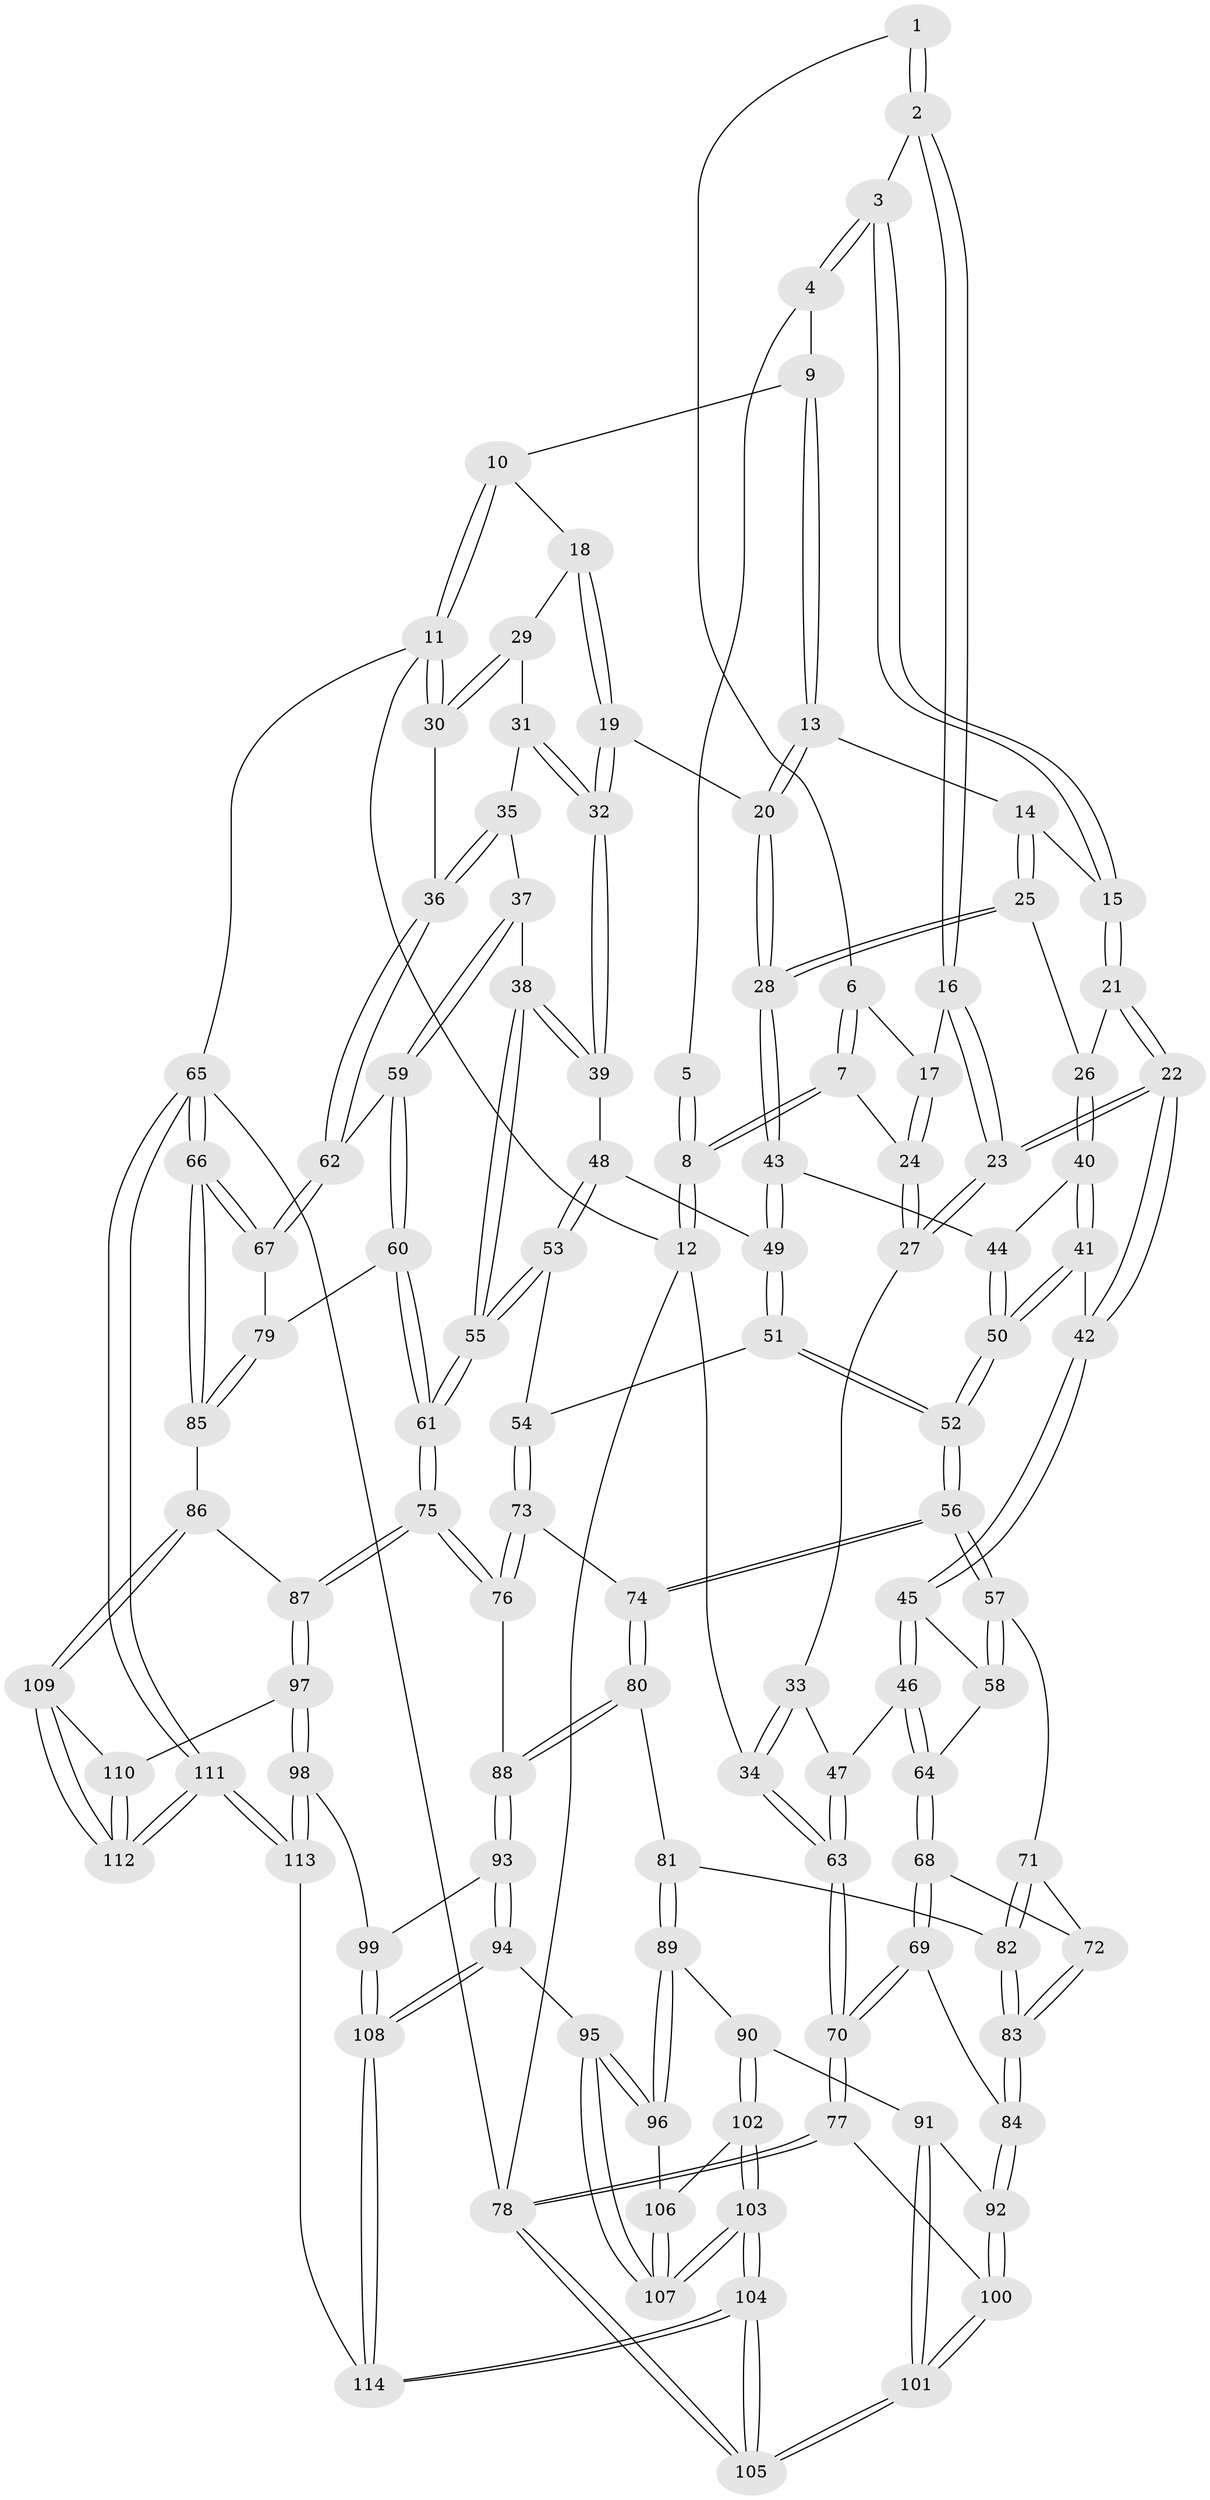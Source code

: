 // Generated by graph-tools (version 1.1) at 2025/59/03/09/25 04:59:50]
// undirected, 114 vertices, 282 edges
graph export_dot {
graph [start="1"]
  node [color=gray90,style=filled];
  1 [pos="+0.30649021315223424+0.04241739292810103"];
  2 [pos="+0.3684974296695965+0.07786782533333628"];
  3 [pos="+0.4226606271754099+0.06512768108015296"];
  4 [pos="+0.5363827441398554+0"];
  5 [pos="+0.276706470641662+0"];
  6 [pos="+0.2200578903910234+0.05315465235784253"];
  7 [pos="+0.09038850575326293+0"];
  8 [pos="+0+0"];
  9 [pos="+0.6247557620979887+0"];
  10 [pos="+0.7071087836196659+0"];
  11 [pos="+1+0"];
  12 [pos="+0+0"];
  13 [pos="+0.5701688576861226+0.14570759521690937"];
  14 [pos="+0.48595550984470987+0.1345983476049656"];
  15 [pos="+0.4320190249148868+0.09566488734855344"];
  16 [pos="+0.30366629405100887+0.133347402945647"];
  17 [pos="+0.2891779565654167+0.1286686626359643"];
  18 [pos="+0.7899863525895833+0.06203331142191385"];
  19 [pos="+0.773747382670243+0.09388871186140471"];
  20 [pos="+0.6139660243076034+0.23822812939988164"];
  21 [pos="+0.40468461845802944+0.2154809198621331"];
  22 [pos="+0.32989758224860627+0.26465337312387344"];
  23 [pos="+0.323821630120935+0.25894590809722534"];
  24 [pos="+0.16688288484500757+0.18545165492876067"];
  25 [pos="+0.5054719493511611+0.2385778791422979"];
  26 [pos="+0.48484239612732055+0.23981241352797505"];
  27 [pos="+0.16982022534688584+0.21812970014560862"];
  28 [pos="+0.6043656670120306+0.2693700669279184"];
  29 [pos="+0.8639337365652764+0.10320433851486"];
  30 [pos="+1+0.158290517238965"];
  31 [pos="+0.8902146288322084+0.2398619652625366"];
  32 [pos="+0.7901710519280924+0.3097261140949419"];
  33 [pos="+0.1672430875257374+0.22155155331827603"];
  34 [pos="+0+0.308976261081427"];
  35 [pos="+0.905234025780088+0.2500983870003239"];
  36 [pos="+1+0.2012826600599774"];
  37 [pos="+0.9299099208232771+0.37730543013086076"];
  38 [pos="+0.8917018555428828+0.3753327021822601"];
  39 [pos="+0.7848065133905775+0.3250069328215967"];
  40 [pos="+0.4396246885910145+0.3286335963069317"];
  41 [pos="+0.41694059132904404+0.3375337283319918"];
  42 [pos="+0.33544532498852214+0.32257211253662377"];
  43 [pos="+0.6058273590099784+0.2755211450002691"];
  44 [pos="+0.5042034710206553+0.3330368564683304"];
  45 [pos="+0.3312994682980135+0.3307900861219137"];
  46 [pos="+0.19228682606288686+0.4320326630445859"];
  47 [pos="+0.15125365127508789+0.4106522787078946"];
  48 [pos="+0.7717287098970901+0.3314785259651245"];
  49 [pos="+0.614043470317764+0.2884396004905553"];
  50 [pos="+0.4823132807687129+0.4350889619473721"];
  51 [pos="+0.5977319688064449+0.4492105900498263"];
  52 [pos="+0.5014163799701995+0.5075410397569814"];
  53 [pos="+0.7364769621347064+0.4855531303399698"];
  54 [pos="+0.7108991268348942+0.49097216115098613"];
  55 [pos="+0.792347006442817+0.5143180030088648"];
  56 [pos="+0.4746022549744632+0.5441267416845641"];
  57 [pos="+0.4580007358653551+0.5393565763823929"];
  58 [pos="+0.3998166107111413+0.4794659822474824"];
  59 [pos="+0.934295480761572+0.3790593626601478"];
  60 [pos="+0.8792176805420175+0.5780719130665889"];
  61 [pos="+0.8576041234491077+0.58243534802215"];
  62 [pos="+1+0.3734284626550294"];
  63 [pos="+0+0.4171510717522503"];
  64 [pos="+0.20089330629844002+0.45327560605073797"];
  65 [pos="+1+1"];
  66 [pos="+1+0.8048488595784289"];
  67 [pos="+1+0.5323353037592513"];
  68 [pos="+0.21914365749306347+0.5617691354028742"];
  69 [pos="+0.08934263834154414+0.6370786599701306"];
  70 [pos="+0+0.6468790226836497"];
  71 [pos="+0.2568383556939868+0.5842755419617843"];
  72 [pos="+0.24852597239660765+0.583394341080602"];
  73 [pos="+0.6681620883075086+0.6060687776195873"];
  74 [pos="+0.49250244716059705+0.6037062953507457"];
  75 [pos="+0.7816353445592823+0.7246367650865739"];
  76 [pos="+0.7384807014848909+0.7176040059312764"];
  77 [pos="+0+0.6762193163182025"];
  78 [pos="+0+1"];
  79 [pos="+0.9318872044737024+0.5848537155184408"];
  80 [pos="+0.4866352806020469+0.683311700221804"];
  81 [pos="+0.44556511584876207+0.7263315901086149"];
  82 [pos="+0.37769013531390905+0.7183974470370877"];
  83 [pos="+0.23858841872677136+0.761158186828413"];
  84 [pos="+0.21595670042074486+0.7901108071053898"];
  85 [pos="+0.9755237697091257+0.8069059788268358"];
  86 [pos="+0.9263654522740922+0.8202218025369606"];
  87 [pos="+0.8102030933799907+0.7700645404439083"];
  88 [pos="+0.6235661207285227+0.7595294875760544"];
  89 [pos="+0.43672128819567574+0.7978352793124365"];
  90 [pos="+0.2575662817757104+0.83515475729326"];
  91 [pos="+0.22426725626691313+0.8112390099685491"];
  92 [pos="+0.21582272621831322+0.7906929790272628"];
  93 [pos="+0.6219149956099654+0.7735172441952016"];
  94 [pos="+0.500749352998682+0.919226390064239"];
  95 [pos="+0.47365804726629435+0.8971310292059942"];
  96 [pos="+0.44257808934653553+0.8378712406104769"];
  97 [pos="+0.738894219002581+0.9119118787486521"];
  98 [pos="+0.738525001567369+0.9123563019359622"];
  99 [pos="+0.65111370902542+0.875724462190164"];
  100 [pos="+0.04077755702060882+0.820534208221338"];
  101 [pos="+0.12087275290895418+1"];
  102 [pos="+0.26344708818840434+0.8432934250563372"];
  103 [pos="+0.30257606235424966+1"];
  104 [pos="+0.21237404447957656+1"];
  105 [pos="+0.11998434248665146+1"];
  106 [pos="+0.3456730390826893+0.8803590555899214"];
  107 [pos="+0.3409145272820778+0.9665991098449294"];
  108 [pos="+0.5322038704031231+0.9704338542645825"];
  109 [pos="+0.9083701317086313+0.9111861758607227"];
  110 [pos="+0.7733582795352973+0.9164607040185339"];
  111 [pos="+0.9279081111724039+1"];
  112 [pos="+0.9054805765281945+0.9613037560947075"];
  113 [pos="+0.7202676995490593+1"];
  114 [pos="+0.5733922172043053+1"];
  1 -- 2;
  1 -- 2;
  1 -- 6;
  2 -- 3;
  2 -- 16;
  2 -- 16;
  3 -- 4;
  3 -- 4;
  3 -- 15;
  3 -- 15;
  4 -- 5;
  4 -- 9;
  5 -- 8;
  5 -- 8;
  6 -- 7;
  6 -- 7;
  6 -- 17;
  7 -- 8;
  7 -- 8;
  7 -- 24;
  8 -- 12;
  8 -- 12;
  9 -- 10;
  9 -- 13;
  9 -- 13;
  10 -- 11;
  10 -- 11;
  10 -- 18;
  11 -- 12;
  11 -- 30;
  11 -- 30;
  11 -- 65;
  12 -- 34;
  12 -- 78;
  13 -- 14;
  13 -- 20;
  13 -- 20;
  14 -- 15;
  14 -- 25;
  14 -- 25;
  15 -- 21;
  15 -- 21;
  16 -- 17;
  16 -- 23;
  16 -- 23;
  17 -- 24;
  17 -- 24;
  18 -- 19;
  18 -- 19;
  18 -- 29;
  19 -- 20;
  19 -- 32;
  19 -- 32;
  20 -- 28;
  20 -- 28;
  21 -- 22;
  21 -- 22;
  21 -- 26;
  22 -- 23;
  22 -- 23;
  22 -- 42;
  22 -- 42;
  23 -- 27;
  23 -- 27;
  24 -- 27;
  24 -- 27;
  25 -- 26;
  25 -- 28;
  25 -- 28;
  26 -- 40;
  26 -- 40;
  27 -- 33;
  28 -- 43;
  28 -- 43;
  29 -- 30;
  29 -- 30;
  29 -- 31;
  30 -- 36;
  31 -- 32;
  31 -- 32;
  31 -- 35;
  32 -- 39;
  32 -- 39;
  33 -- 34;
  33 -- 34;
  33 -- 47;
  34 -- 63;
  34 -- 63;
  35 -- 36;
  35 -- 36;
  35 -- 37;
  36 -- 62;
  36 -- 62;
  37 -- 38;
  37 -- 59;
  37 -- 59;
  38 -- 39;
  38 -- 39;
  38 -- 55;
  38 -- 55;
  39 -- 48;
  40 -- 41;
  40 -- 41;
  40 -- 44;
  41 -- 42;
  41 -- 50;
  41 -- 50;
  42 -- 45;
  42 -- 45;
  43 -- 44;
  43 -- 49;
  43 -- 49;
  44 -- 50;
  44 -- 50;
  45 -- 46;
  45 -- 46;
  45 -- 58;
  46 -- 47;
  46 -- 64;
  46 -- 64;
  47 -- 63;
  47 -- 63;
  48 -- 49;
  48 -- 53;
  48 -- 53;
  49 -- 51;
  49 -- 51;
  50 -- 52;
  50 -- 52;
  51 -- 52;
  51 -- 52;
  51 -- 54;
  52 -- 56;
  52 -- 56;
  53 -- 54;
  53 -- 55;
  53 -- 55;
  54 -- 73;
  54 -- 73;
  55 -- 61;
  55 -- 61;
  56 -- 57;
  56 -- 57;
  56 -- 74;
  56 -- 74;
  57 -- 58;
  57 -- 58;
  57 -- 71;
  58 -- 64;
  59 -- 60;
  59 -- 60;
  59 -- 62;
  60 -- 61;
  60 -- 61;
  60 -- 79;
  61 -- 75;
  61 -- 75;
  62 -- 67;
  62 -- 67;
  63 -- 70;
  63 -- 70;
  64 -- 68;
  64 -- 68;
  65 -- 66;
  65 -- 66;
  65 -- 111;
  65 -- 111;
  65 -- 78;
  66 -- 67;
  66 -- 67;
  66 -- 85;
  66 -- 85;
  67 -- 79;
  68 -- 69;
  68 -- 69;
  68 -- 72;
  69 -- 70;
  69 -- 70;
  69 -- 84;
  70 -- 77;
  70 -- 77;
  71 -- 72;
  71 -- 82;
  71 -- 82;
  72 -- 83;
  72 -- 83;
  73 -- 74;
  73 -- 76;
  73 -- 76;
  74 -- 80;
  74 -- 80;
  75 -- 76;
  75 -- 76;
  75 -- 87;
  75 -- 87;
  76 -- 88;
  77 -- 78;
  77 -- 78;
  77 -- 100;
  78 -- 105;
  78 -- 105;
  79 -- 85;
  79 -- 85;
  80 -- 81;
  80 -- 88;
  80 -- 88;
  81 -- 82;
  81 -- 89;
  81 -- 89;
  82 -- 83;
  82 -- 83;
  83 -- 84;
  83 -- 84;
  84 -- 92;
  84 -- 92;
  85 -- 86;
  86 -- 87;
  86 -- 109;
  86 -- 109;
  87 -- 97;
  87 -- 97;
  88 -- 93;
  88 -- 93;
  89 -- 90;
  89 -- 96;
  89 -- 96;
  90 -- 91;
  90 -- 102;
  90 -- 102;
  91 -- 92;
  91 -- 101;
  91 -- 101;
  92 -- 100;
  92 -- 100;
  93 -- 94;
  93 -- 94;
  93 -- 99;
  94 -- 95;
  94 -- 108;
  94 -- 108;
  95 -- 96;
  95 -- 96;
  95 -- 107;
  95 -- 107;
  96 -- 106;
  97 -- 98;
  97 -- 98;
  97 -- 110;
  98 -- 99;
  98 -- 113;
  98 -- 113;
  99 -- 108;
  99 -- 108;
  100 -- 101;
  100 -- 101;
  101 -- 105;
  101 -- 105;
  102 -- 103;
  102 -- 103;
  102 -- 106;
  103 -- 104;
  103 -- 104;
  103 -- 107;
  103 -- 107;
  104 -- 105;
  104 -- 105;
  104 -- 114;
  104 -- 114;
  106 -- 107;
  106 -- 107;
  108 -- 114;
  108 -- 114;
  109 -- 110;
  109 -- 112;
  109 -- 112;
  110 -- 112;
  110 -- 112;
  111 -- 112;
  111 -- 112;
  111 -- 113;
  111 -- 113;
  113 -- 114;
}
